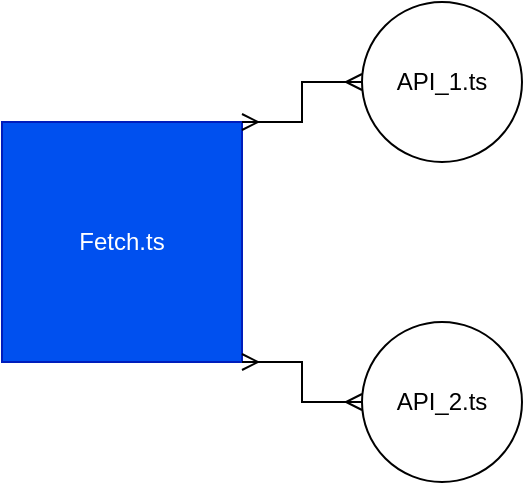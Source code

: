<mxfile version="24.0.7" type="github">
  <diagram name="Страница — 1" id="AM5RZhxjCHDNB7uwH8YJ">
    <mxGraphModel dx="2261" dy="782" grid="1" gridSize="10" guides="1" tooltips="1" connect="1" arrows="1" fold="1" page="1" pageScale="1" pageWidth="827" pageHeight="1169" math="0" shadow="0">
      <root>
        <mxCell id="0" />
        <mxCell id="1" parent="0" />
        <mxCell id="7pRAGK9oI8k17hdQFVaB-2" value="API_1.ts" style="ellipse;whiteSpace=wrap;html=1;aspect=fixed;" parent="1" vertex="1">
          <mxGeometry x="-560" y="60" width="80" height="80" as="geometry" />
        </mxCell>
        <mxCell id="7pRAGK9oI8k17hdQFVaB-3" value="API_2.ts" style="ellipse;whiteSpace=wrap;html=1;aspect=fixed;" parent="1" vertex="1">
          <mxGeometry x="-560" y="220" width="80" height="80" as="geometry" />
        </mxCell>
        <object label="&lt;div&gt;Fetch.ts&lt;/div&gt;" Fetch.ts="Fetching to mmodule. Without API" id="7pRAGK9oI8k17hdQFVaB-1">
          <mxCell style="whiteSpace=wrap;html=1;aspect=fixed;fillColor=#0050ef;strokeColor=#001DBC;fontColor=#ffffff;" parent="1" vertex="1">
            <mxGeometry x="-740" y="120" width="120" height="120" as="geometry" />
          </mxCell>
        </object>
        <mxCell id="EpmLASaPMZz4TKc6LWcz-1" value="" style="edgeStyle=entityRelationEdgeStyle;fontSize=12;html=1;endArrow=ERmany;startArrow=ERmany;rounded=0;exitX=1;exitY=0;exitDx=0;exitDy=0;" edge="1" parent="1" source="7pRAGK9oI8k17hdQFVaB-1" target="7pRAGK9oI8k17hdQFVaB-2">
          <mxGeometry width="100" height="100" relative="1" as="geometry">
            <mxPoint x="-660" y="410" as="sourcePoint" />
            <mxPoint x="-560" y="310" as="targetPoint" />
          </mxGeometry>
        </mxCell>
        <mxCell id="EpmLASaPMZz4TKc6LWcz-2" value="" style="edgeStyle=entityRelationEdgeStyle;fontSize=12;html=1;endArrow=ERmany;startArrow=ERmany;rounded=0;exitX=1;exitY=1;exitDx=0;exitDy=0;" edge="1" parent="1" source="7pRAGK9oI8k17hdQFVaB-1" target="7pRAGK9oI8k17hdQFVaB-3">
          <mxGeometry width="100" height="100" relative="1" as="geometry">
            <mxPoint x="-730" y="480" as="sourcePoint" />
            <mxPoint x="-630" y="380" as="targetPoint" />
          </mxGeometry>
        </mxCell>
      </root>
    </mxGraphModel>
  </diagram>
</mxfile>
